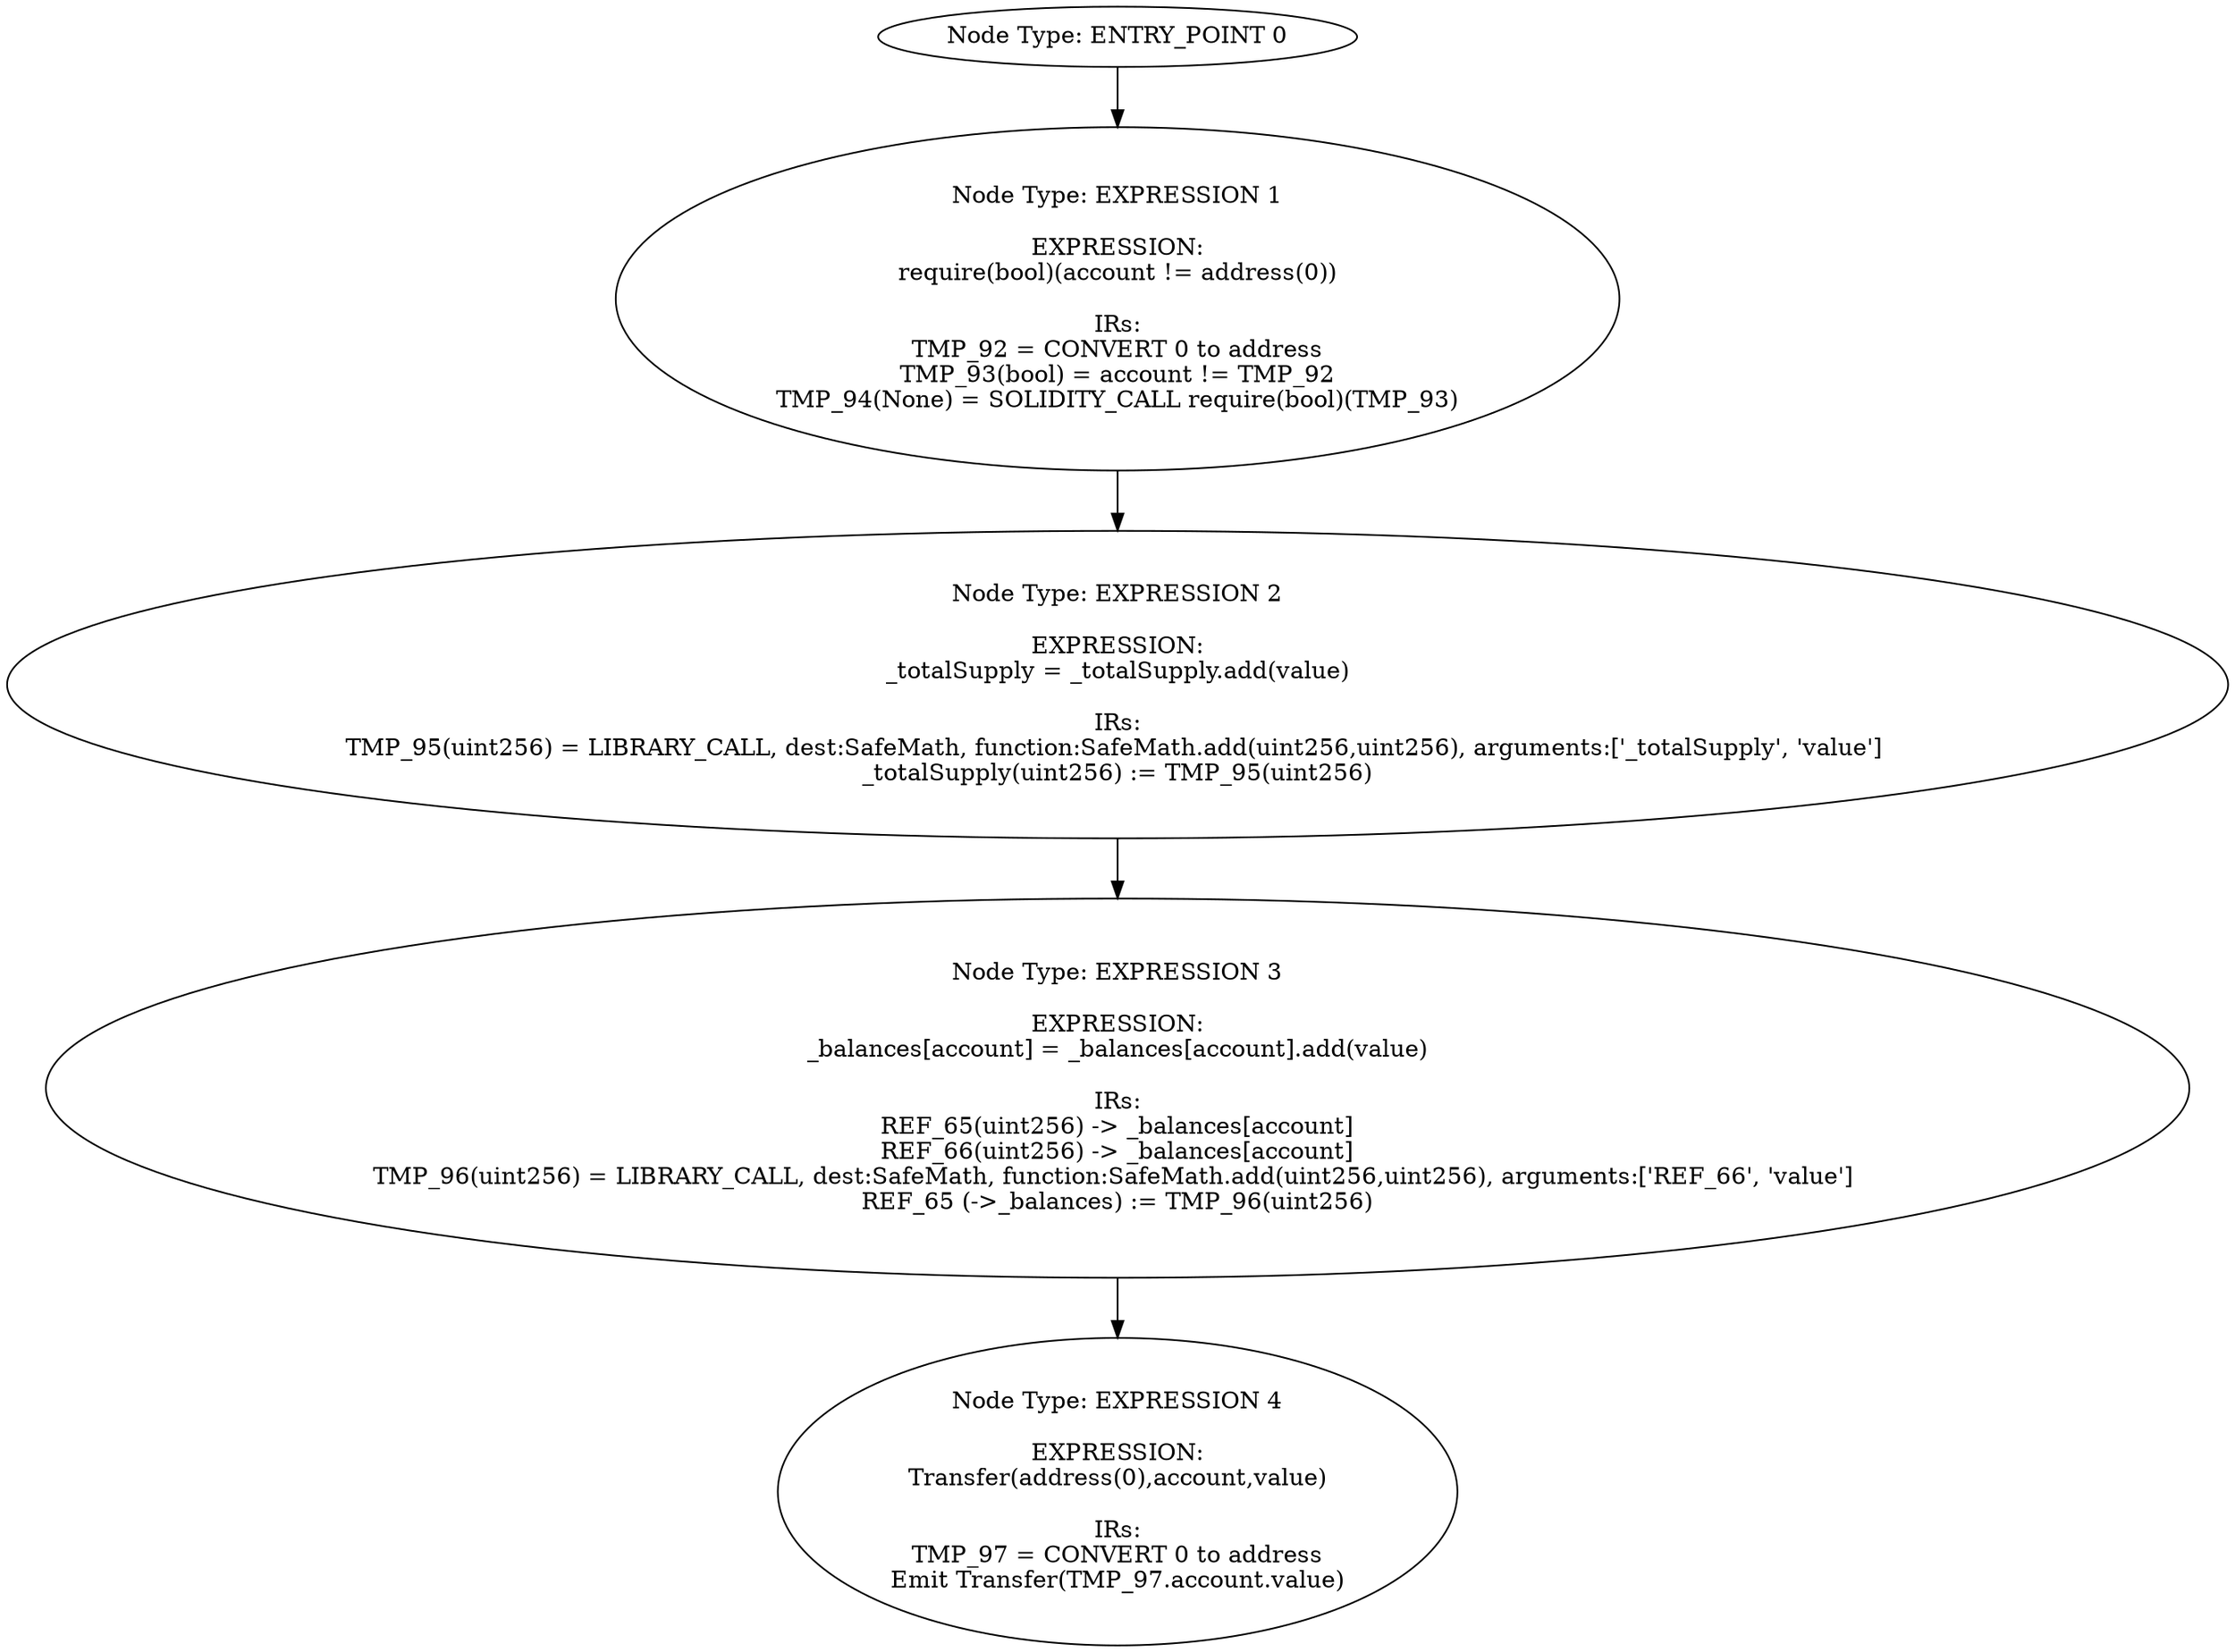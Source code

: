 digraph{
0[label="Node Type: ENTRY_POINT 0
"];
0->1;
1[label="Node Type: EXPRESSION 1

EXPRESSION:
require(bool)(account != address(0))

IRs:
TMP_92 = CONVERT 0 to address
TMP_93(bool) = account != TMP_92
TMP_94(None) = SOLIDITY_CALL require(bool)(TMP_93)"];
1->2;
2[label="Node Type: EXPRESSION 2

EXPRESSION:
_totalSupply = _totalSupply.add(value)

IRs:
TMP_95(uint256) = LIBRARY_CALL, dest:SafeMath, function:SafeMath.add(uint256,uint256), arguments:['_totalSupply', 'value'] 
_totalSupply(uint256) := TMP_95(uint256)"];
2->3;
3[label="Node Type: EXPRESSION 3

EXPRESSION:
_balances[account] = _balances[account].add(value)

IRs:
REF_65(uint256) -> _balances[account]
REF_66(uint256) -> _balances[account]
TMP_96(uint256) = LIBRARY_CALL, dest:SafeMath, function:SafeMath.add(uint256,uint256), arguments:['REF_66', 'value'] 
REF_65 (->_balances) := TMP_96(uint256)"];
3->4;
4[label="Node Type: EXPRESSION 4

EXPRESSION:
Transfer(address(0),account,value)

IRs:
TMP_97 = CONVERT 0 to address
Emit Transfer(TMP_97.account.value)"];
}
